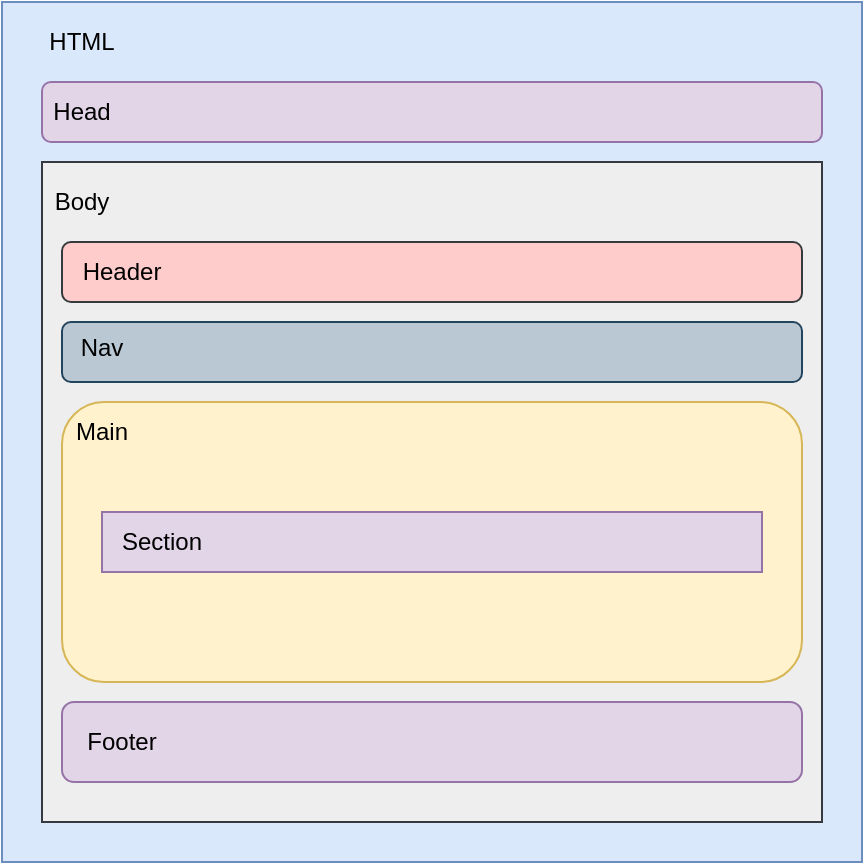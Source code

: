 <mxfile version="12.1.7" type="device" pages="1"><diagram id="3kGWVwVc5SO9spNRiz_V" name="Page-1"><mxGraphModel dx="854" dy="481" grid="1" gridSize="10" guides="1" tooltips="1" connect="1" arrows="1" fold="1" page="1" pageScale="1" pageWidth="827" pageHeight="1169" math="0" shadow="0"><root><mxCell id="0"/><mxCell id="1" parent="0"/><mxCell id="_DH6eDeX__M7QiGnuutQ-1" value="" style="whiteSpace=wrap;html=1;aspect=fixed;fillColor=#dae8fc;strokeColor=#6c8ebf;" vertex="1" parent="1"><mxGeometry x="20" y="20" width="430" height="430" as="geometry"/></mxCell><mxCell id="_DH6eDeX__M7QiGnuutQ-2" value="HTML" style="text;html=1;strokeColor=none;fillColor=none;align=center;verticalAlign=middle;whiteSpace=wrap;rounded=0;" vertex="1" parent="1"><mxGeometry x="40" y="30" width="40" height="20" as="geometry"/></mxCell><mxCell id="_DH6eDeX__M7QiGnuutQ-3" value="" style="rounded=1;whiteSpace=wrap;html=1;fillColor=#e1d5e7;strokeColor=#9673a6;" vertex="1" parent="1"><mxGeometry x="40" y="60" width="390" height="30" as="geometry"/></mxCell><mxCell id="_DH6eDeX__M7QiGnuutQ-4" value="&lt;div&gt;Head&lt;/div&gt;" style="text;html=1;strokeColor=none;fillColor=none;align=center;verticalAlign=middle;whiteSpace=wrap;rounded=0;" vertex="1" parent="1"><mxGeometry x="40" y="65" width="40" height="20" as="geometry"/></mxCell><mxCell id="_DH6eDeX__M7QiGnuutQ-7" value="" style="rounded=0;whiteSpace=wrap;html=1;fillColor=#eeeeee;strokeColor=#36393d;" vertex="1" parent="1"><mxGeometry x="40" y="100" width="390" height="330" as="geometry"/></mxCell><mxCell id="_DH6eDeX__M7QiGnuutQ-9" value="&lt;div&gt;Body&lt;/div&gt;" style="text;html=1;strokeColor=none;fillColor=none;align=center;verticalAlign=middle;whiteSpace=wrap;rounded=0;" vertex="1" parent="1"><mxGeometry x="40" y="110" width="40" height="20" as="geometry"/></mxCell><mxCell id="_DH6eDeX__M7QiGnuutQ-10" value="" style="rounded=1;whiteSpace=wrap;html=1;fillColor=#ffcccc;strokeColor=#36393d;" vertex="1" parent="1"><mxGeometry x="50" y="140" width="370" height="30" as="geometry"/></mxCell><mxCell id="_DH6eDeX__M7QiGnuutQ-11" value="&lt;div&gt;Header&lt;/div&gt;" style="text;html=1;strokeColor=none;fillColor=none;align=center;verticalAlign=middle;whiteSpace=wrap;rounded=0;" vertex="1" parent="1"><mxGeometry x="60" y="145" width="40" height="20" as="geometry"/></mxCell><mxCell id="_DH6eDeX__M7QiGnuutQ-12" value="" style="rounded=1;whiteSpace=wrap;html=1;fillColor=#fff2cc;strokeColor=#d6b656;" vertex="1" parent="1"><mxGeometry x="50" y="220" width="370" height="140" as="geometry"/></mxCell><mxCell id="_DH6eDeX__M7QiGnuutQ-13" value="&lt;div&gt;Main&lt;/div&gt;" style="text;html=1;strokeColor=none;fillColor=none;align=center;verticalAlign=middle;whiteSpace=wrap;rounded=0;" vertex="1" parent="1"><mxGeometry x="50" y="225" width="40" height="20" as="geometry"/></mxCell><mxCell id="_DH6eDeX__M7QiGnuutQ-14" value="" style="rounded=0;whiteSpace=wrap;html=1;fillColor=#e1d5e7;strokeColor=#9673a6;" vertex="1" parent="1"><mxGeometry x="70" y="275" width="330" height="30" as="geometry"/></mxCell><mxCell id="_DH6eDeX__M7QiGnuutQ-15" value="Section" style="text;html=1;strokeColor=none;fillColor=none;align=center;verticalAlign=middle;whiteSpace=wrap;rounded=0;" vertex="1" parent="1"><mxGeometry x="80" y="280" width="40" height="20" as="geometry"/></mxCell><mxCell id="_DH6eDeX__M7QiGnuutQ-18" value="" style="rounded=1;whiteSpace=wrap;html=1;fillColor=#e1d5e7;strokeColor=#9673a6;" vertex="1" parent="1"><mxGeometry x="50" y="370" width="370" height="40" as="geometry"/></mxCell><mxCell id="_DH6eDeX__M7QiGnuutQ-19" value="Footer" style="text;html=1;strokeColor=none;fillColor=none;align=center;verticalAlign=middle;whiteSpace=wrap;rounded=0;" vertex="1" parent="1"><mxGeometry x="60" y="380" width="40" height="20" as="geometry"/></mxCell><mxCell id="_DH6eDeX__M7QiGnuutQ-20" value="" style="rounded=1;whiteSpace=wrap;html=1;fillColor=#bac8d3;strokeColor=#23445d;" vertex="1" parent="1"><mxGeometry x="50" y="180" width="370" height="30" as="geometry"/></mxCell><mxCell id="_DH6eDeX__M7QiGnuutQ-21" value="Nav" style="text;html=1;strokeColor=none;fillColor=none;align=center;verticalAlign=middle;whiteSpace=wrap;rounded=0;" vertex="1" parent="1"><mxGeometry x="50" y="182.5" width="40" height="20" as="geometry"/></mxCell></root></mxGraphModel></diagram></mxfile>
